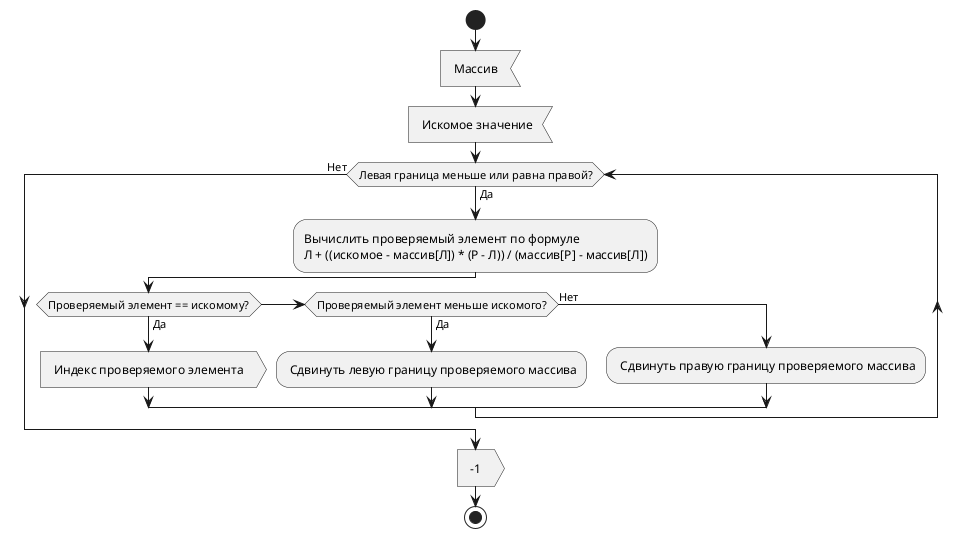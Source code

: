 @startuml
start
: Массив <
: Искомое значение<
  while (Левая граница меньше или равна правой?) is (Да)
    :Вычислить проверяемый элемент по формуле\nЛ + ((искомое - массив[Л]) * (Р - Л)) / (массив[Р] - массив[Л]);
	if (Проверяемый элемент == искомому?) then (Да)
	   : Индекс проверяемого элемента >
	else if (Проверяемый элемент меньше искомого?) then (Да)
	   : Сдвинуть левую границу проверяемого массива;
	else (Нет)
	   : Сдвинуть правую границу проверяемого массива;
	endif
  endwhile (Нет)
  : -1 >

stop
@enduml
